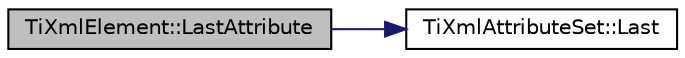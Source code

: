 digraph "TiXmlElement::LastAttribute"
{
  edge [fontname="Helvetica",fontsize="10",labelfontname="Helvetica",labelfontsize="10"];
  node [fontname="Helvetica",fontsize="10",shape=record];
  rankdir="LR";
  Node1 [label="TiXmlElement::LastAttribute",height=0.2,width=0.4,color="black", fillcolor="grey75", style="filled" fontcolor="black"];
  Node1 -> Node2 [color="midnightblue",fontsize="10",style="solid",fontname="Helvetica"];
  Node2 [label="TiXmlAttributeSet::Last",height=0.2,width=0.4,color="black", fillcolor="white", style="filled",URL="$class_ti_xml_attribute_set.html#a7b3f3ccf39a97bc25539d3fcc540296a"];
}
